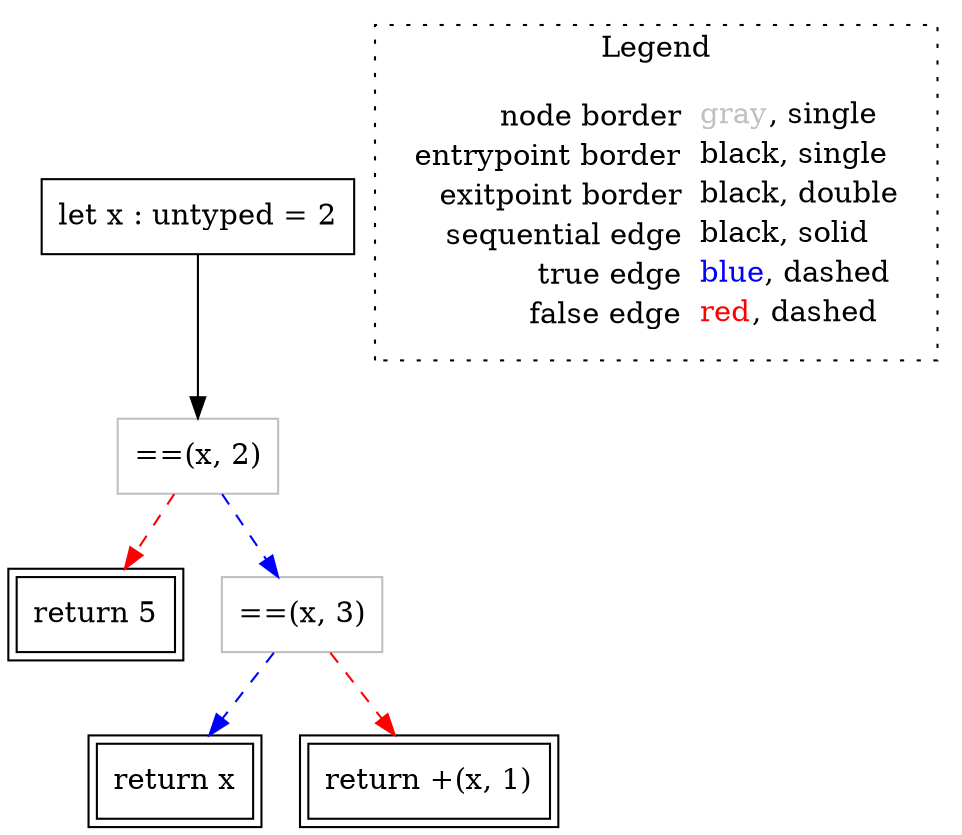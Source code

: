 digraph {
	"node0" [shape="rect",color="black",label=<let x : untyped = 2>];
	"node1" [shape="rect",color="gray",label=<==(x, 2)>];
	"node2" [shape="rect",color="black",peripheries="2",label=<return 5>];
	"node3" [shape="rect",color="black",peripheries="2",label=<return x>];
	"node4" [shape="rect",color="gray",label=<==(x, 3)>];
	"node5" [shape="rect",color="black",peripheries="2",label=<return +(x, 1)>];
	"node1" -> "node2" [color="red",style="dashed"];
	"node1" -> "node4" [color="blue",style="dashed"];
	"node0" -> "node1" [color="black"];
	"node4" -> "node3" [color="blue",style="dashed"];
	"node4" -> "node5" [color="red",style="dashed"];
subgraph cluster_legend {
	label="Legend";
	style=dotted;
	node [shape=plaintext];
	"legend" [label=<<table border="0" cellpadding="2" cellspacing="0" cellborder="0"><tr><td align="right">node border&nbsp;</td><td align="left"><font color="gray">gray</font>, single</td></tr><tr><td align="right">entrypoint border&nbsp;</td><td align="left"><font color="black">black</font>, single</td></tr><tr><td align="right">exitpoint border&nbsp;</td><td align="left"><font color="black">black</font>, double</td></tr><tr><td align="right">sequential edge&nbsp;</td><td align="left"><font color="black">black</font>, solid</td></tr><tr><td align="right">true edge&nbsp;</td><td align="left"><font color="blue">blue</font>, dashed</td></tr><tr><td align="right">false edge&nbsp;</td><td align="left"><font color="red">red</font>, dashed</td></tr></table>>];
}

}
